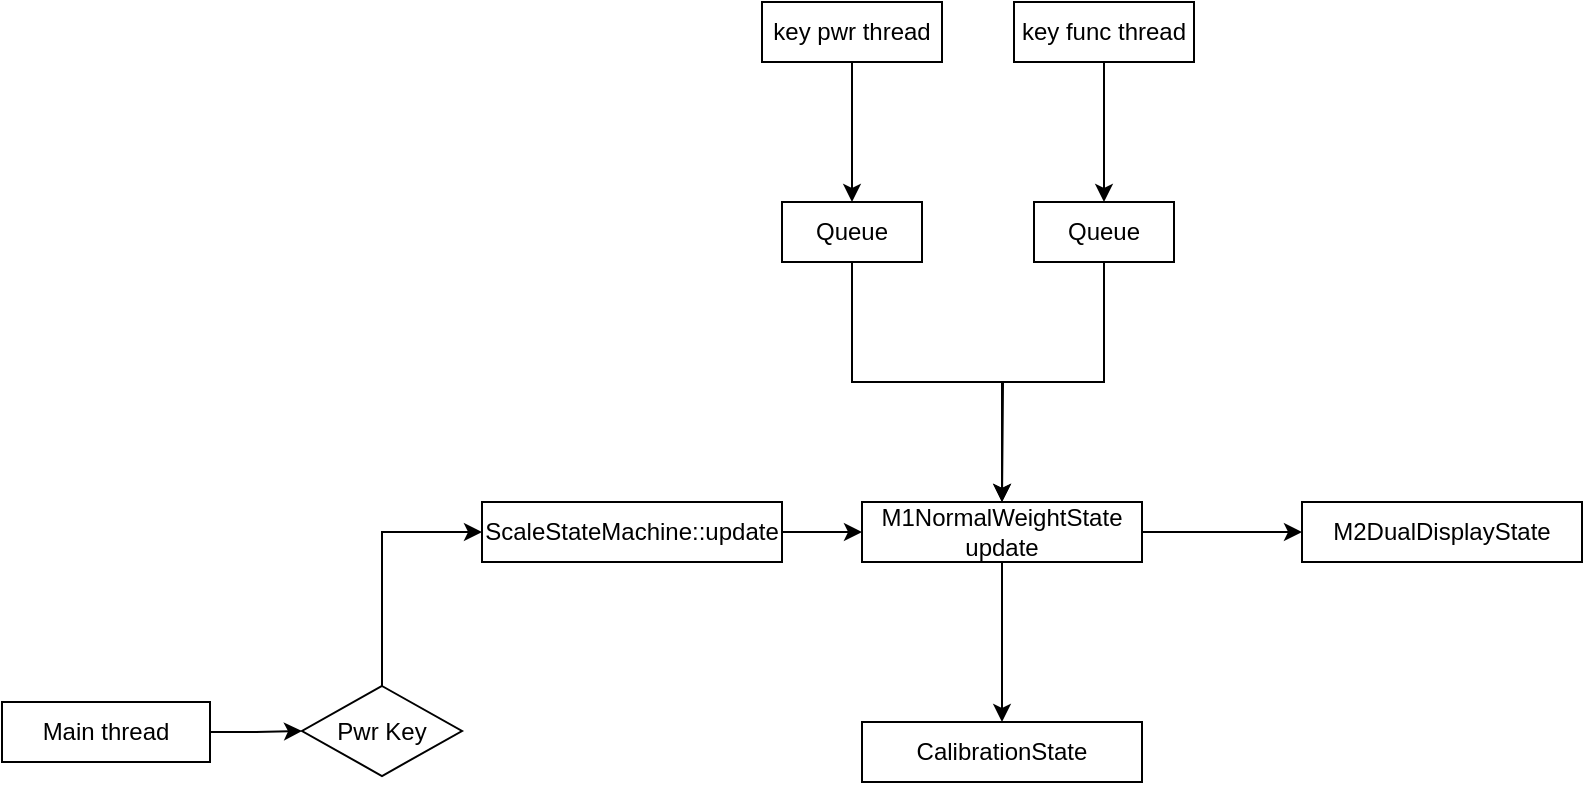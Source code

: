 <mxfile version="27.1.1">
  <diagram name="第 1 页" id="CgOIkav4w_OP4wh0ILER">
    <mxGraphModel dx="471" dy="905" grid="1" gridSize="10" guides="1" tooltips="1" connect="1" arrows="1" fold="1" page="1" pageScale="1" pageWidth="827" pageHeight="1169" math="0" shadow="0">
      <root>
        <mxCell id="0" />
        <mxCell id="1" parent="0" />
        <mxCell id="fN2lq4c-GM9t14NMBywm-14" style="edgeStyle=orthogonalEdgeStyle;rounded=0;orthogonalLoop=1;jettySize=auto;html=1;exitX=0.5;exitY=1;exitDx=0;exitDy=0;entryX=0.5;entryY=0;entryDx=0;entryDy=0;" parent="1" source="fN2lq4c-GM9t14NMBywm-1" target="fN2lq4c-GM9t14NMBywm-3" edge="1">
          <mxGeometry relative="1" as="geometry" />
        </mxCell>
        <mxCell id="fN2lq4c-GM9t14NMBywm-1" value="key pwr thread" style="rounded=0;whiteSpace=wrap;html=1;" parent="1" vertex="1">
          <mxGeometry x="490" y="220" width="90" height="30" as="geometry" />
        </mxCell>
        <mxCell id="fN2lq4c-GM9t14NMBywm-15" style="edgeStyle=orthogonalEdgeStyle;rounded=0;orthogonalLoop=1;jettySize=auto;html=1;exitX=0.5;exitY=1;exitDx=0;exitDy=0;entryX=0.5;entryY=0;entryDx=0;entryDy=0;" parent="1" source="fN2lq4c-GM9t14NMBywm-2" target="fN2lq4c-GM9t14NMBywm-7" edge="1">
          <mxGeometry relative="1" as="geometry" />
        </mxCell>
        <mxCell id="fN2lq4c-GM9t14NMBywm-2" value="key func thread" style="rounded=0;whiteSpace=wrap;html=1;" parent="1" vertex="1">
          <mxGeometry x="616" y="220" width="90" height="30" as="geometry" />
        </mxCell>
        <mxCell id="fN2lq4c-GM9t14NMBywm-17" style="edgeStyle=orthogonalEdgeStyle;rounded=0;orthogonalLoop=1;jettySize=auto;html=1;exitX=0.5;exitY=1;exitDx=0;exitDy=0;" parent="1" source="fN2lq4c-GM9t14NMBywm-3" edge="1">
          <mxGeometry relative="1" as="geometry">
            <mxPoint x="610" y="470" as="targetPoint" />
          </mxGeometry>
        </mxCell>
        <mxCell id="fN2lq4c-GM9t14NMBywm-3" value="Queue" style="rounded=0;whiteSpace=wrap;html=1;" parent="1" vertex="1">
          <mxGeometry x="500" y="320" width="70" height="30" as="geometry" />
        </mxCell>
        <mxCell id="fN2lq4c-GM9t14NMBywm-16" style="edgeStyle=orthogonalEdgeStyle;rounded=0;orthogonalLoop=1;jettySize=auto;html=1;exitX=0.5;exitY=1;exitDx=0;exitDy=0;entryX=0.5;entryY=0;entryDx=0;entryDy=0;" parent="1" source="fN2lq4c-GM9t14NMBywm-7" target="fN2lq4c-GM9t14NMBywm-12" edge="1">
          <mxGeometry relative="1" as="geometry" />
        </mxCell>
        <mxCell id="fN2lq4c-GM9t14NMBywm-7" value="Queue" style="rounded=0;whiteSpace=wrap;html=1;" parent="1" vertex="1">
          <mxGeometry x="626" y="320" width="70" height="30" as="geometry" />
        </mxCell>
        <mxCell id="exOdbHXadaTwi8HKsek1-2" style="edgeStyle=orthogonalEdgeStyle;rounded=0;orthogonalLoop=1;jettySize=auto;html=1;exitX=1;exitY=0.5;exitDx=0;exitDy=0;entryX=0;entryY=0.5;entryDx=0;entryDy=0;" edge="1" parent="1" source="fN2lq4c-GM9t14NMBywm-9" target="exOdbHXadaTwi8HKsek1-1">
          <mxGeometry relative="1" as="geometry" />
        </mxCell>
        <mxCell id="fN2lq4c-GM9t14NMBywm-9" value="Main thread" style="rounded=0;whiteSpace=wrap;html=1;" parent="1" vertex="1">
          <mxGeometry x="110" y="570" width="104" height="30" as="geometry" />
        </mxCell>
        <mxCell id="fN2lq4c-GM9t14NMBywm-13" value="" style="edgeStyle=orthogonalEdgeStyle;rounded=0;orthogonalLoop=1;jettySize=auto;html=1;" parent="1" source="fN2lq4c-GM9t14NMBywm-10" target="fN2lq4c-GM9t14NMBywm-12" edge="1">
          <mxGeometry relative="1" as="geometry" />
        </mxCell>
        <mxCell id="fN2lq4c-GM9t14NMBywm-10" value="ScaleStateMachine::update" style="rounded=0;whiteSpace=wrap;html=1;" parent="1" vertex="1">
          <mxGeometry x="350" y="470" width="150" height="30" as="geometry" />
        </mxCell>
        <mxCell id="fN2lq4c-GM9t14NMBywm-19" value="" style="edgeStyle=orthogonalEdgeStyle;rounded=0;orthogonalLoop=1;jettySize=auto;html=1;" parent="1" source="fN2lq4c-GM9t14NMBywm-12" target="fN2lq4c-GM9t14NMBywm-18" edge="1">
          <mxGeometry relative="1" as="geometry" />
        </mxCell>
        <mxCell id="fN2lq4c-GM9t14NMBywm-21" value="" style="edgeStyle=orthogonalEdgeStyle;rounded=0;orthogonalLoop=1;jettySize=auto;html=1;" parent="1" source="fN2lq4c-GM9t14NMBywm-12" target="fN2lq4c-GM9t14NMBywm-20" edge="1">
          <mxGeometry relative="1" as="geometry" />
        </mxCell>
        <mxCell id="fN2lq4c-GM9t14NMBywm-12" value="M1NormalWeightState update" style="rounded=0;whiteSpace=wrap;html=1;" parent="1" vertex="1">
          <mxGeometry x="540" y="470" width="140" height="30" as="geometry" />
        </mxCell>
        <mxCell id="fN2lq4c-GM9t14NMBywm-18" value="M2DualDisplayState" style="rounded=0;whiteSpace=wrap;html=1;" parent="1" vertex="1">
          <mxGeometry x="760" y="470" width="140" height="30" as="geometry" />
        </mxCell>
        <mxCell id="fN2lq4c-GM9t14NMBywm-20" value="CalibrationState" style="rounded=0;whiteSpace=wrap;html=1;" parent="1" vertex="1">
          <mxGeometry x="540" y="580" width="140" height="30" as="geometry" />
        </mxCell>
        <mxCell id="exOdbHXadaTwi8HKsek1-3" style="edgeStyle=orthogonalEdgeStyle;rounded=0;orthogonalLoop=1;jettySize=auto;html=1;exitX=0.5;exitY=0;exitDx=0;exitDy=0;entryX=0;entryY=0.5;entryDx=0;entryDy=0;" edge="1" parent="1" source="exOdbHXadaTwi8HKsek1-1" target="fN2lq4c-GM9t14NMBywm-10">
          <mxGeometry relative="1" as="geometry" />
        </mxCell>
        <mxCell id="exOdbHXadaTwi8HKsek1-1" value="Pwr Key" style="rhombus;whiteSpace=wrap;html=1;" vertex="1" parent="1">
          <mxGeometry x="260" y="562" width="80" height="45" as="geometry" />
        </mxCell>
      </root>
    </mxGraphModel>
  </diagram>
</mxfile>
